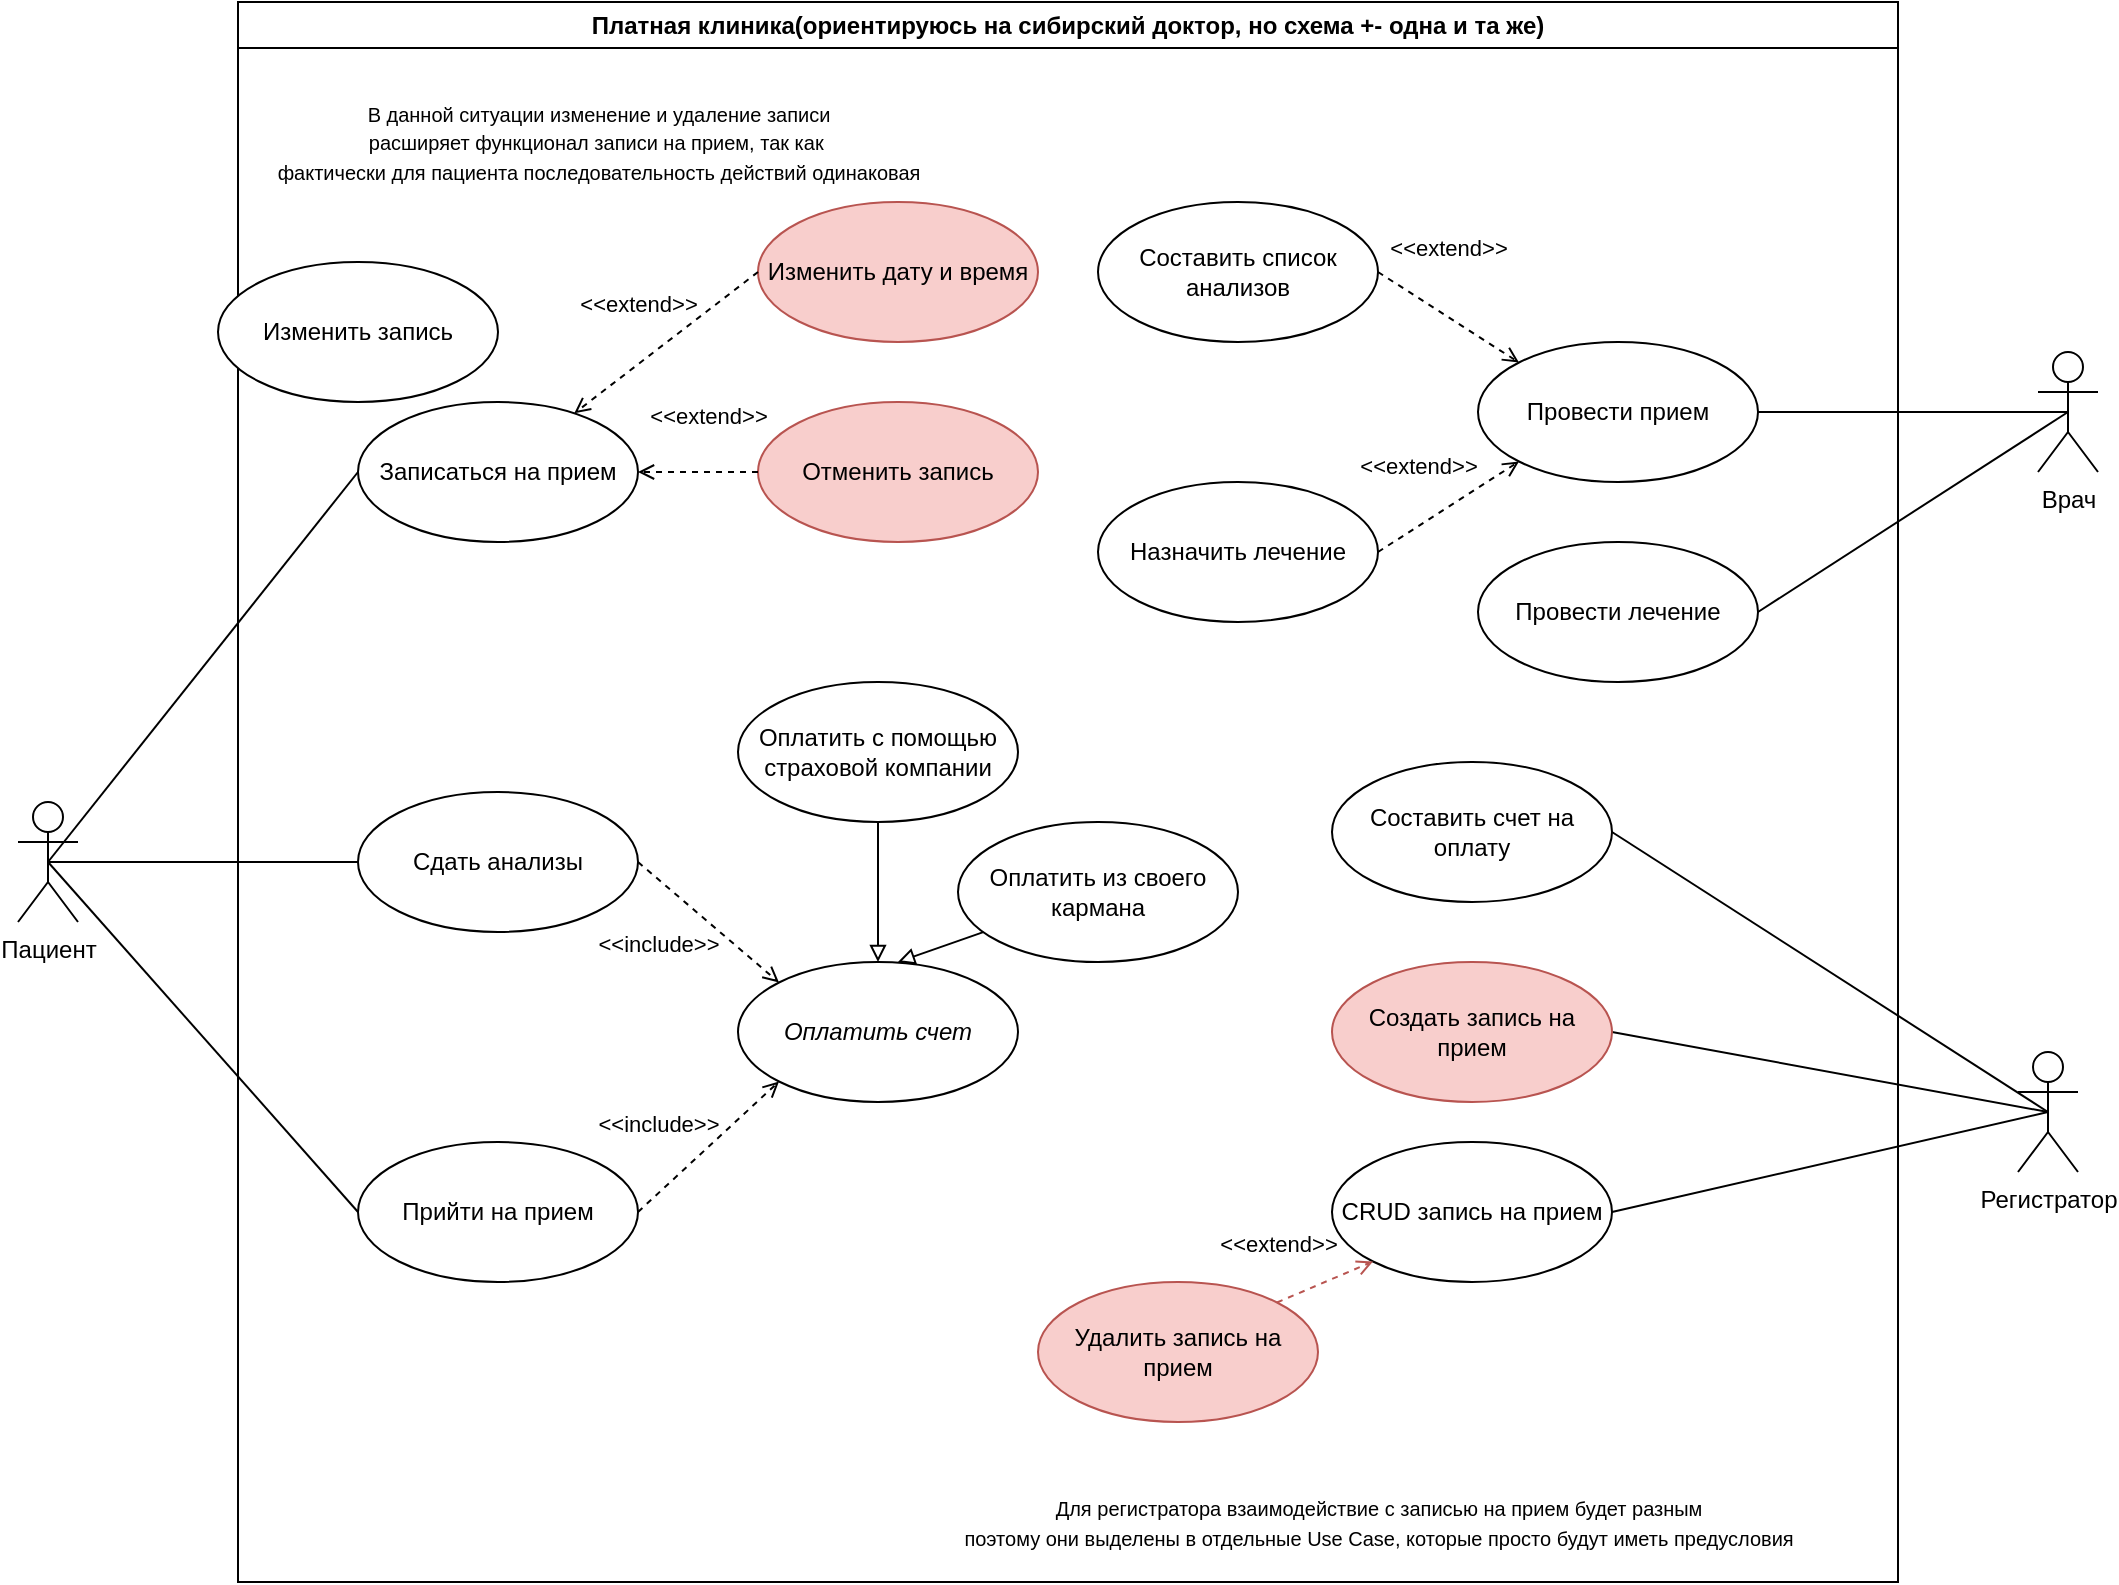 <mxfile version="24.8.6">
  <diagram name="Страница — 1" id="pbncAWDDMC6TtrEAsIFo">
    <mxGraphModel dx="1149" dy="622" grid="1" gridSize="10" guides="1" tooltips="1" connect="1" arrows="1" fold="1" page="1" pageScale="1" pageWidth="827" pageHeight="1169" math="0" shadow="0">
      <root>
        <mxCell id="0" />
        <mxCell id="1" parent="0" />
        <mxCell id="UMoGHL1l8JR8QsEYYgM0-10" style="rounded=0;orthogonalLoop=1;jettySize=auto;html=1;exitX=0.5;exitY=0.5;exitDx=0;exitDy=0;exitPerimeter=0;entryX=0;entryY=0.5;entryDx=0;entryDy=0;endArrow=none;endFill=0;" parent="1" source="UMoGHL1l8JR8QsEYYgM0-1" target="UMoGHL1l8JR8QsEYYgM0-7" edge="1">
          <mxGeometry relative="1" as="geometry" />
        </mxCell>
        <mxCell id="UMoGHL1l8JR8QsEYYgM0-11" style="rounded=0;orthogonalLoop=1;jettySize=auto;html=1;exitX=0.5;exitY=0.5;exitDx=0;exitDy=0;exitPerimeter=0;entryX=0;entryY=0.5;entryDx=0;entryDy=0;endArrow=none;endFill=0;" parent="1" source="UMoGHL1l8JR8QsEYYgM0-1" target="UMoGHL1l8JR8QsEYYgM0-8" edge="1">
          <mxGeometry relative="1" as="geometry" />
        </mxCell>
        <mxCell id="UMoGHL1l8JR8QsEYYgM0-12" style="rounded=0;orthogonalLoop=1;jettySize=auto;html=1;exitX=0.5;exitY=0.5;exitDx=0;exitDy=0;exitPerimeter=0;entryX=0;entryY=0.5;entryDx=0;entryDy=0;endArrow=none;endFill=0;" parent="1" source="UMoGHL1l8JR8QsEYYgM0-1" target="UMoGHL1l8JR8QsEYYgM0-9" edge="1">
          <mxGeometry relative="1" as="geometry" />
        </mxCell>
        <mxCell id="UMoGHL1l8JR8QsEYYgM0-1" value="Пациент" style="shape=umlActor;verticalLabelPosition=bottom;verticalAlign=top;html=1;" parent="1" vertex="1">
          <mxGeometry x="30" y="400" width="30" height="60" as="geometry" />
        </mxCell>
        <mxCell id="UMoGHL1l8JR8QsEYYgM0-22" style="rounded=0;orthogonalLoop=1;jettySize=auto;html=1;exitX=0.5;exitY=0.5;exitDx=0;exitDy=0;exitPerimeter=0;entryX=1;entryY=0.5;entryDx=0;entryDy=0;endArrow=none;endFill=0;" parent="1" source="UMoGHL1l8JR8QsEYYgM0-4" target="UMoGHL1l8JR8QsEYYgM0-14" edge="1">
          <mxGeometry relative="1" as="geometry" />
        </mxCell>
        <mxCell id="UMoGHL1l8JR8QsEYYgM0-25" style="rounded=0;orthogonalLoop=1;jettySize=auto;html=1;exitX=0.5;exitY=0.5;exitDx=0;exitDy=0;exitPerimeter=0;entryX=1;entryY=0.5;entryDx=0;entryDy=0;endArrow=none;endFill=0;" parent="1" source="UMoGHL1l8JR8QsEYYgM0-4" target="UMoGHL1l8JR8QsEYYgM0-24" edge="1">
          <mxGeometry relative="1" as="geometry" />
        </mxCell>
        <mxCell id="UMoGHL1l8JR8QsEYYgM0-31" style="rounded=0;orthogonalLoop=1;jettySize=auto;html=1;exitX=0.5;exitY=0.5;exitDx=0;exitDy=0;exitPerimeter=0;entryX=1;entryY=0.5;entryDx=0;entryDy=0;endArrow=none;endFill=0;" parent="1" source="UMoGHL1l8JR8QsEYYgM0-4" target="UMoGHL1l8JR8QsEYYgM0-30" edge="1">
          <mxGeometry relative="1" as="geometry" />
        </mxCell>
        <mxCell id="UMoGHL1l8JR8QsEYYgM0-4" value="Регистратор" style="shape=umlActor;verticalLabelPosition=bottom;verticalAlign=top;html=1;" parent="1" vertex="1">
          <mxGeometry x="1030" y="525" width="30" height="60" as="geometry" />
        </mxCell>
        <mxCell id="UMoGHL1l8JR8QsEYYgM0-42" style="rounded=0;orthogonalLoop=1;jettySize=auto;html=1;exitX=0.5;exitY=0.5;exitDx=0;exitDy=0;exitPerimeter=0;entryX=1;entryY=0.5;entryDx=0;entryDy=0;endArrow=none;endFill=0;" parent="1" source="UMoGHL1l8JR8QsEYYgM0-5" target="UMoGHL1l8JR8QsEYYgM0-41" edge="1">
          <mxGeometry relative="1" as="geometry" />
        </mxCell>
        <mxCell id="UMoGHL1l8JR8QsEYYgM0-43" style="rounded=0;orthogonalLoop=1;jettySize=auto;html=1;exitX=0.5;exitY=0.5;exitDx=0;exitDy=0;exitPerimeter=0;entryX=1;entryY=0.5;entryDx=0;entryDy=0;endArrow=none;endFill=0;" parent="1" source="UMoGHL1l8JR8QsEYYgM0-5" target="UMoGHL1l8JR8QsEYYgM0-38" edge="1">
          <mxGeometry relative="1" as="geometry" />
        </mxCell>
        <mxCell id="UMoGHL1l8JR8QsEYYgM0-5" value="Врач" style="shape=umlActor;verticalLabelPosition=bottom;verticalAlign=top;html=1;" parent="1" vertex="1">
          <mxGeometry x="1040" y="175" width="30" height="60" as="geometry" />
        </mxCell>
        <mxCell id="UMoGHL1l8JR8QsEYYgM0-7" value="Записаться на прием" style="ellipse;whiteSpace=wrap;html=1;" parent="1" vertex="1">
          <mxGeometry x="200" y="200" width="140" height="70" as="geometry" />
        </mxCell>
        <mxCell id="UMoGHL1l8JR8QsEYYgM0-8" value="Сдать анализы" style="ellipse;whiteSpace=wrap;html=1;" parent="1" vertex="1">
          <mxGeometry x="200" y="395" width="140" height="70" as="geometry" />
        </mxCell>
        <mxCell id="UMoGHL1l8JR8QsEYYgM0-9" value="Прийти на прием" style="ellipse;whiteSpace=wrap;html=1;" parent="1" vertex="1">
          <mxGeometry x="200" y="570" width="140" height="70" as="geometry" />
        </mxCell>
        <mxCell id="UMoGHL1l8JR8QsEYYgM0-15" value="Изменить дату и время" style="ellipse;whiteSpace=wrap;html=1;fillColor=#f8cecc;strokeColor=#b85450;" parent="1" vertex="1">
          <mxGeometry x="400" y="100" width="140" height="70" as="geometry" />
        </mxCell>
        <mxCell id="UMoGHL1l8JR8QsEYYgM0-16" value="Отменить запись" style="ellipse;whiteSpace=wrap;html=1;fillColor=#f8cecc;strokeColor=#b85450;" parent="1" vertex="1">
          <mxGeometry x="400" y="200" width="140" height="70" as="geometry" />
        </mxCell>
        <mxCell id="UMoGHL1l8JR8QsEYYgM0-19" value="&amp;lt;&amp;lt;extend&amp;gt;&amp;gt;" style="html=1;verticalAlign=bottom;labelBackgroundColor=none;endArrow=open;endFill=0;dashed=1;rounded=0;exitX=0;exitY=0.5;exitDx=0;exitDy=0;" parent="1" source="UMoGHL1l8JR8QsEYYgM0-15" target="UMoGHL1l8JR8QsEYYgM0-7" edge="1">
          <mxGeometry x="0.084" y="-17" width="160" relative="1" as="geometry">
            <mxPoint x="190" y="280" as="sourcePoint" />
            <mxPoint x="350" y="280" as="targetPoint" />
            <mxPoint as="offset" />
          </mxGeometry>
        </mxCell>
        <mxCell id="UMoGHL1l8JR8QsEYYgM0-21" value="&amp;lt;&amp;lt;extend&amp;gt;&amp;gt;" style="html=1;verticalAlign=bottom;labelBackgroundColor=none;endArrow=open;endFill=0;dashed=1;rounded=0;exitX=0;exitY=0.5;exitDx=0;exitDy=0;entryX=1;entryY=0.5;entryDx=0;entryDy=0;" parent="1" source="UMoGHL1l8JR8QsEYYgM0-16" target="UMoGHL1l8JR8QsEYYgM0-7" edge="1">
          <mxGeometry x="-0.147" y="-19" width="160" relative="1" as="geometry">
            <mxPoint x="190" y="280" as="sourcePoint" />
            <mxPoint x="350" y="280" as="targetPoint" />
            <mxPoint as="offset" />
          </mxGeometry>
        </mxCell>
        <mxCell id="UMoGHL1l8JR8QsEYYgM0-33" value="&lt;i&gt;Оплатить счет&lt;/i&gt;" style="ellipse;whiteSpace=wrap;html=1;" parent="1" vertex="1">
          <mxGeometry x="390" y="480" width="140" height="70" as="geometry" />
        </mxCell>
        <mxCell id="UMoGHL1l8JR8QsEYYgM0-34" value="&amp;lt;&amp;lt;include&amp;gt;&amp;gt;" style="html=1;verticalAlign=bottom;labelBackgroundColor=none;endArrow=open;endFill=0;dashed=1;rounded=0;entryX=0;entryY=0;entryDx=0;entryDy=0;exitX=1;exitY=0.5;exitDx=0;exitDy=0;" parent="1" source="UMoGHL1l8JR8QsEYYgM0-8" target="UMoGHL1l8JR8QsEYYgM0-33" edge="1">
          <mxGeometry x="-0.136" y="-32" width="160" relative="1" as="geometry">
            <mxPoint x="380" y="340" as="sourcePoint" />
            <mxPoint x="580" y="370" as="targetPoint" />
            <mxPoint as="offset" />
          </mxGeometry>
        </mxCell>
        <mxCell id="UMoGHL1l8JR8QsEYYgM0-35" value="&amp;lt;&amp;lt;include&amp;gt;&amp;gt;" style="html=1;verticalAlign=bottom;labelBackgroundColor=none;endArrow=open;endFill=0;dashed=1;rounded=0;entryX=0;entryY=1;entryDx=0;entryDy=0;exitX=1;exitY=0.5;exitDx=0;exitDy=0;" parent="1" source="UMoGHL1l8JR8QsEYYgM0-9" target="UMoGHL1l8JR8QsEYYgM0-33" edge="1">
          <mxGeometry x="-0.352" y="19" width="160" relative="1" as="geometry">
            <mxPoint x="310" y="530" as="sourcePoint" />
            <mxPoint x="350" y="440" as="targetPoint" />
            <mxPoint as="offset" />
          </mxGeometry>
        </mxCell>
        <mxCell id="UMoGHL1l8JR8QsEYYgM0-36" value="Оплатить с помощью страховой компании" style="ellipse;whiteSpace=wrap;html=1;" parent="1" vertex="1">
          <mxGeometry x="390" y="340" width="140" height="70" as="geometry" />
        </mxCell>
        <mxCell id="UMoGHL1l8JR8QsEYYgM0-37" value="" style="html=1;verticalAlign=bottom;labelBackgroundColor=none;endArrow=block;endFill=0;rounded=0;exitX=0.5;exitY=1;exitDx=0;exitDy=0;entryX=0.5;entryY=0;entryDx=0;entryDy=0;" parent="1" source="UMoGHL1l8JR8QsEYYgM0-36" target="UMoGHL1l8JR8QsEYYgM0-33" edge="1">
          <mxGeometry width="160" relative="1" as="geometry">
            <mxPoint x="420" y="370" as="sourcePoint" />
            <mxPoint x="580" y="370" as="targetPoint" />
          </mxGeometry>
        </mxCell>
        <mxCell id="UMoGHL1l8JR8QsEYYgM0-46" value="Платная клиника(ориентируюсь на сибирский доктор, но схема +- одна и та же)" style="swimlane;whiteSpace=wrap;html=1;" parent="1" vertex="1">
          <mxGeometry x="140" width="830" height="790" as="geometry" />
        </mxCell>
        <mxCell id="UMoGHL1l8JR8QsEYYgM0-28" value="&lt;font style=&quot;font-size: 10px;&quot;&gt;Для регистратора взаимодействие с записью на прием будет разным&lt;br&gt;поэтому они выделены в отдельные Use Case, которые просто будут иметь предусловия&lt;/font&gt;" style="text;html=1;align=center;verticalAlign=middle;resizable=0;points=[];autosize=1;strokeColor=none;fillColor=none;" parent="UMoGHL1l8JR8QsEYYgM0-46" vertex="1">
          <mxGeometry x="350" y="740" width="440" height="40" as="geometry" />
        </mxCell>
        <mxCell id="UMoGHL1l8JR8QsEYYgM0-39" value="Составить список анализов" style="ellipse;whiteSpace=wrap;html=1;" parent="UMoGHL1l8JR8QsEYYgM0-46" vertex="1">
          <mxGeometry x="430" y="100" width="140" height="70" as="geometry" />
        </mxCell>
        <mxCell id="UMoGHL1l8JR8QsEYYgM0-40" value="Назначить лечение" style="ellipse;whiteSpace=wrap;html=1;" parent="UMoGHL1l8JR8QsEYYgM0-46" vertex="1">
          <mxGeometry x="430" y="240" width="140" height="70" as="geometry" />
        </mxCell>
        <mxCell id="UMoGHL1l8JR8QsEYYgM0-38" value="Провести прием" style="ellipse;whiteSpace=wrap;html=1;" parent="UMoGHL1l8JR8QsEYYgM0-46" vertex="1">
          <mxGeometry x="620" y="170" width="140" height="70" as="geometry" />
        </mxCell>
        <mxCell id="UMoGHL1l8JR8QsEYYgM0-44" value="&amp;lt;&amp;lt;extend&amp;gt;&amp;gt;" style="html=1;verticalAlign=bottom;labelBackgroundColor=none;endArrow=open;endFill=0;dashed=1;rounded=0;exitX=1;exitY=0.5;exitDx=0;exitDy=0;entryX=0;entryY=0;entryDx=0;entryDy=0;" parent="UMoGHL1l8JR8QsEYYgM0-46" source="UMoGHL1l8JR8QsEYYgM0-39" target="UMoGHL1l8JR8QsEYYgM0-38" edge="1">
          <mxGeometry x="-0.337" y="22" width="160" relative="1" as="geometry">
            <mxPoint x="280" y="370" as="sourcePoint" />
            <mxPoint x="440" y="370" as="targetPoint" />
            <mxPoint as="offset" />
          </mxGeometry>
        </mxCell>
        <mxCell id="UMoGHL1l8JR8QsEYYgM0-45" value="&amp;lt;&amp;lt;extend&amp;gt;&amp;gt;" style="html=1;verticalAlign=bottom;labelBackgroundColor=none;endArrow=open;endFill=0;dashed=1;rounded=0;exitX=1;exitY=0.5;exitDx=0;exitDy=0;entryX=0;entryY=1;entryDx=0;entryDy=0;" parent="UMoGHL1l8JR8QsEYYgM0-46" source="UMoGHL1l8JR8QsEYYgM0-40" target="UMoGHL1l8JR8QsEYYgM0-38" edge="1">
          <mxGeometry x="-0.16" y="18" width="160" relative="1" as="geometry">
            <mxPoint x="510" y="320" as="sourcePoint" />
            <mxPoint x="670" y="320" as="targetPoint" />
            <mxPoint as="offset" />
          </mxGeometry>
        </mxCell>
        <mxCell id="UMoGHL1l8JR8QsEYYgM0-41" value="Провести лечение" style="ellipse;whiteSpace=wrap;html=1;" parent="UMoGHL1l8JR8QsEYYgM0-46" vertex="1">
          <mxGeometry x="620" y="270" width="140" height="70" as="geometry" />
        </mxCell>
        <mxCell id="UMoGHL1l8JR8QsEYYgM0-27" value="&lt;font style=&quot;font-size: 10px;&quot;&gt;В данной ситуации изменение и удаление записи&lt;br&gt;расширяет функционал записи на прием, так как&amp;nbsp;&lt;br&gt;фактически для пациента последовательность действий одинаковая&lt;/font&gt;" style="text;html=1;align=center;verticalAlign=middle;resizable=0;points=[];autosize=1;strokeColor=none;fillColor=none;" parent="UMoGHL1l8JR8QsEYYgM0-46" vertex="1">
          <mxGeometry x="10" y="40" width="340" height="60" as="geometry" />
        </mxCell>
        <mxCell id="UMoGHL1l8JR8QsEYYgM0-14" value="Создать запись на прием" style="ellipse;whiteSpace=wrap;html=1;fillColor=#f8cecc;strokeColor=#b85450;" parent="UMoGHL1l8JR8QsEYYgM0-46" vertex="1">
          <mxGeometry x="547" y="480" width="140" height="70" as="geometry" />
        </mxCell>
        <mxCell id="UMoGHL1l8JR8QsEYYgM0-24" value="CRUD запись на прием" style="ellipse;whiteSpace=wrap;html=1;" parent="UMoGHL1l8JR8QsEYYgM0-46" vertex="1">
          <mxGeometry x="547" y="570" width="140" height="70" as="geometry" />
        </mxCell>
        <mxCell id="75I2UDcjjq_lx1arJ3Kx-1" value="Удалить запись на прием" style="ellipse;whiteSpace=wrap;html=1;fillColor=#f8cecc;strokeColor=#b85450;" parent="UMoGHL1l8JR8QsEYYgM0-46" vertex="1">
          <mxGeometry x="400" y="640" width="140" height="70" as="geometry" />
        </mxCell>
        <mxCell id="75I2UDcjjq_lx1arJ3Kx-2" value="&amp;lt;&amp;lt;extend&amp;gt;&amp;gt;" style="html=1;verticalAlign=bottom;labelBackgroundColor=none;endArrow=open;endFill=0;dashed=1;rounded=0;exitX=1;exitY=0;exitDx=0;exitDy=0;entryX=0;entryY=1;entryDx=0;entryDy=0;fillColor=#f8cecc;strokeColor=#b85450;" parent="UMoGHL1l8JR8QsEYYgM0-46" source="75I2UDcjjq_lx1arJ3Kx-1" target="UMoGHL1l8JR8QsEYYgM0-24" edge="1">
          <mxGeometry x="-0.674" y="19" width="160" relative="1" as="geometry">
            <mxPoint x="450" y="550" as="sourcePoint" />
            <mxPoint x="610" y="550" as="targetPoint" />
            <mxPoint y="1" as="offset" />
          </mxGeometry>
        </mxCell>
        <mxCell id="UMoGHL1l8JR8QsEYYgM0-30" value="Составить счет на оплату" style="ellipse;whiteSpace=wrap;html=1;" parent="UMoGHL1l8JR8QsEYYgM0-46" vertex="1">
          <mxGeometry x="547" y="380" width="140" height="70" as="geometry" />
        </mxCell>
        <mxCell id="r_1f-vKWL0behif8NSZA-1" value="Изменить запись" style="ellipse;whiteSpace=wrap;html=1;" vertex="1" parent="UMoGHL1l8JR8QsEYYgM0-46">
          <mxGeometry x="-10" y="130" width="140" height="70" as="geometry" />
        </mxCell>
        <mxCell id="r_1f-vKWL0behif8NSZA-2" value="Оплатить из своего кармана" style="ellipse;whiteSpace=wrap;html=1;" vertex="1" parent="UMoGHL1l8JR8QsEYYgM0-46">
          <mxGeometry x="360" y="410" width="140" height="70" as="geometry" />
        </mxCell>
        <mxCell id="r_1f-vKWL0behif8NSZA-3" value="" style="html=1;verticalAlign=bottom;labelBackgroundColor=none;endArrow=block;endFill=0;rounded=0;" edge="1" parent="1" source="r_1f-vKWL0behif8NSZA-2">
          <mxGeometry width="160" relative="1" as="geometry">
            <mxPoint x="470" y="420" as="sourcePoint" />
            <mxPoint x="470" y="480" as="targetPoint" />
          </mxGeometry>
        </mxCell>
      </root>
    </mxGraphModel>
  </diagram>
</mxfile>
